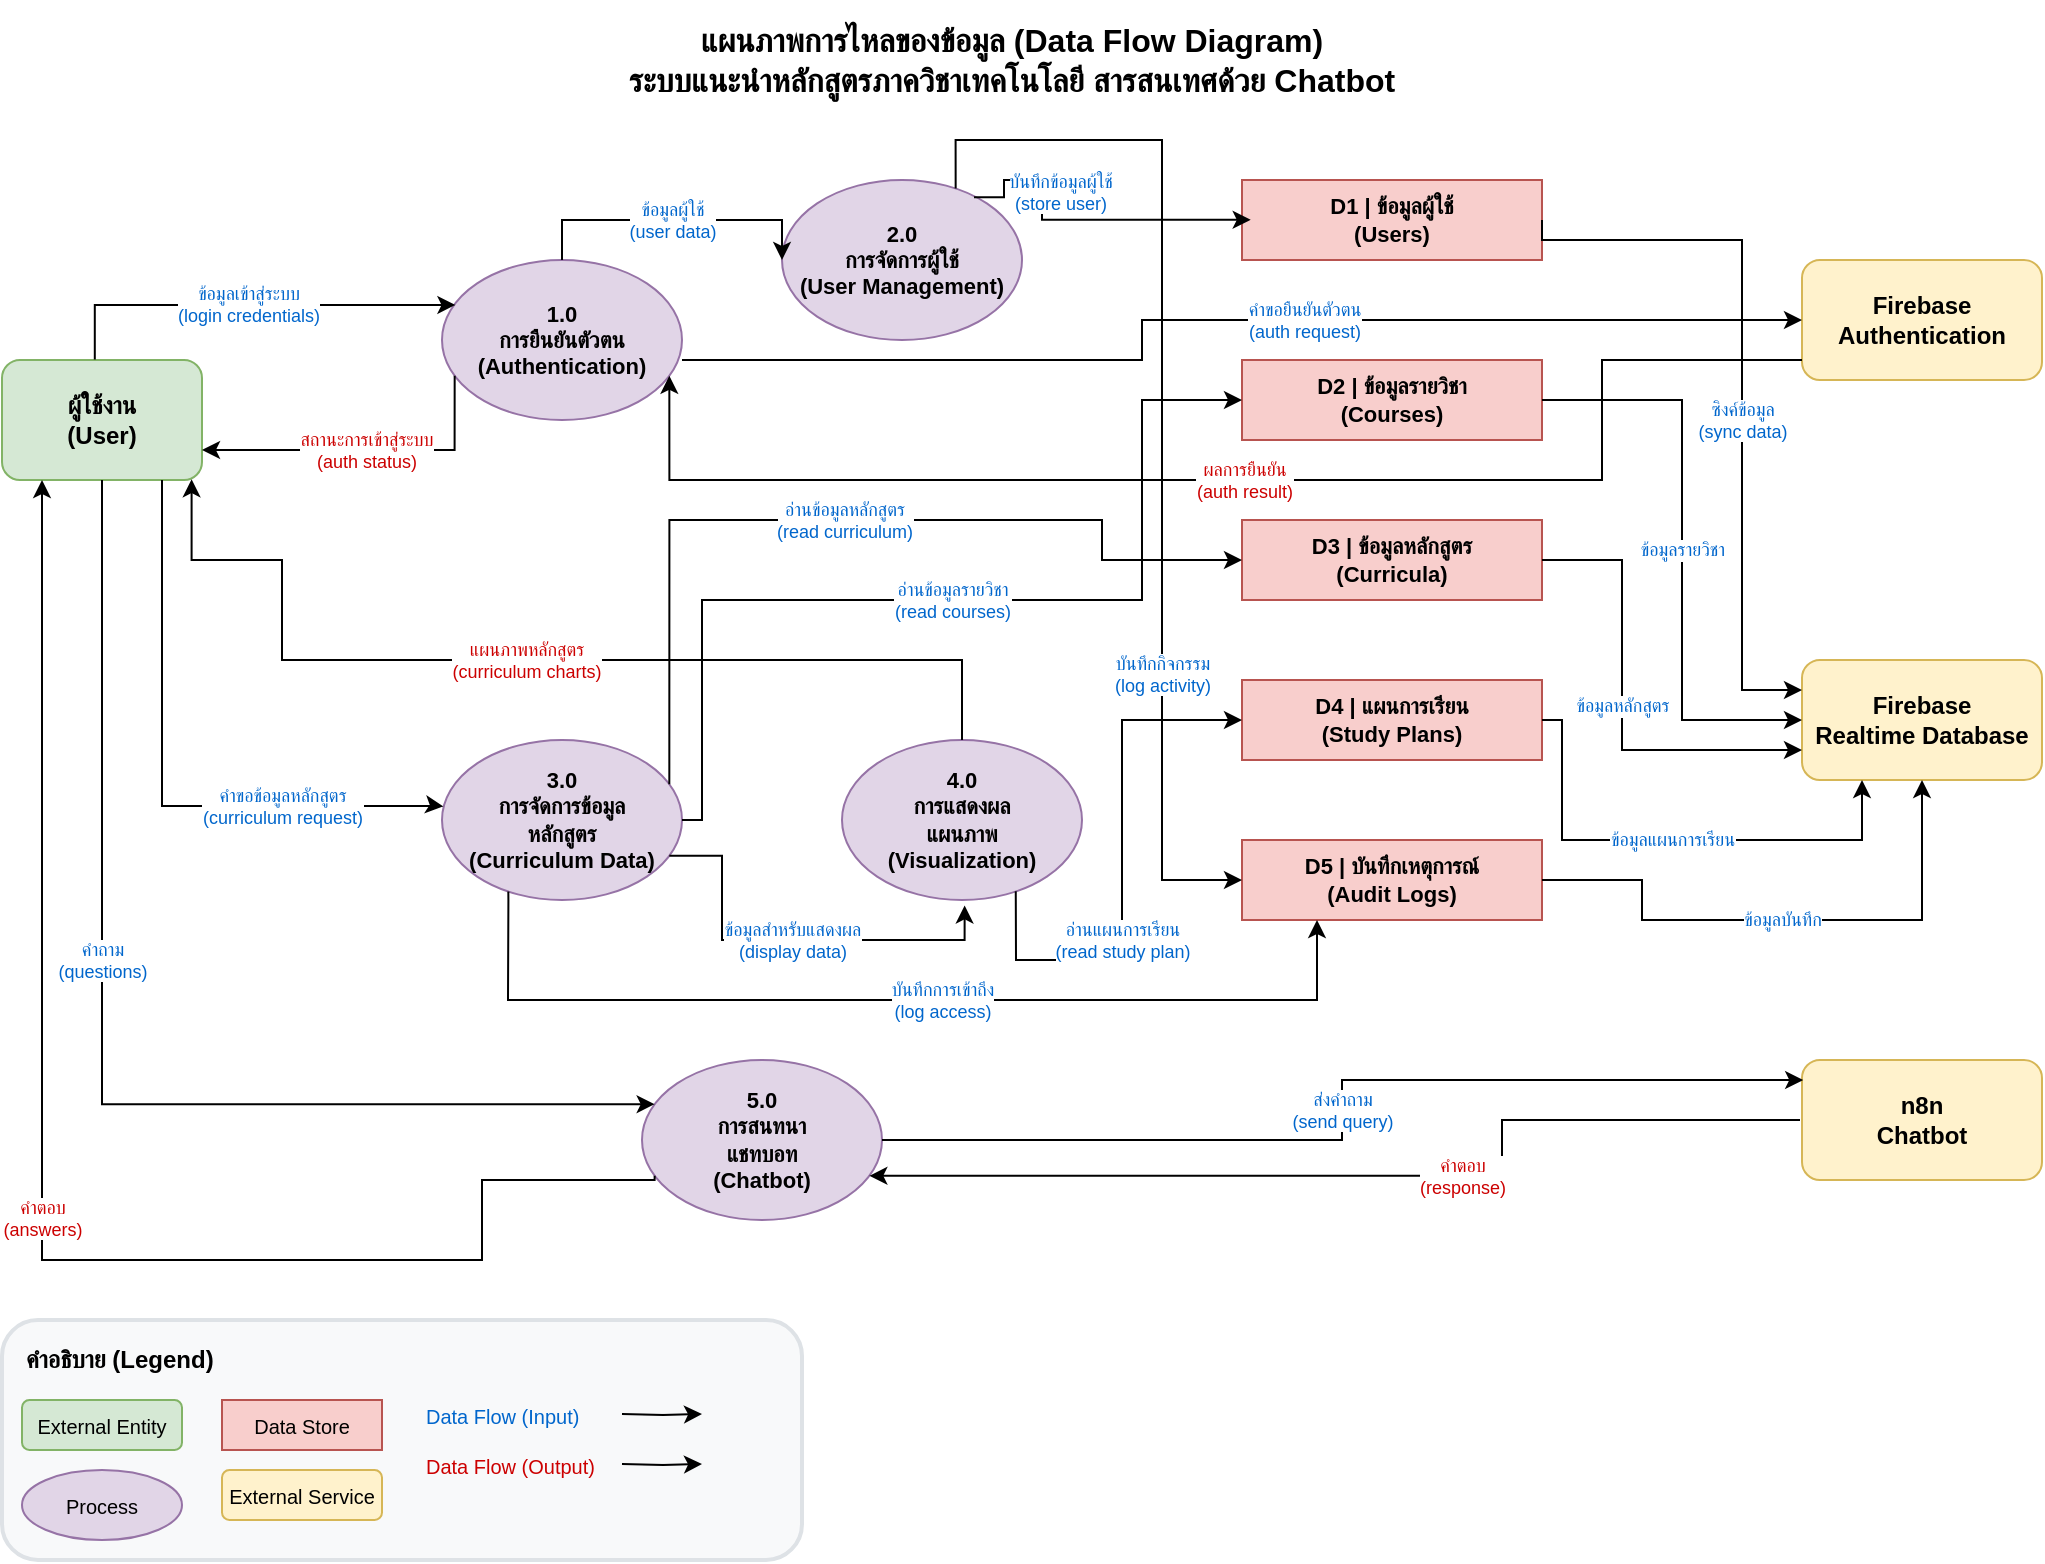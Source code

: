 <mxfile>
    <diagram name="Data Flow Diagram" id="data-flow-diagram">
        <mxGraphModel dx="1053" dy="403" grid="1" gridSize="10" guides="1" tooltips="1" connect="1" arrows="1" fold="1" page="1" pageScale="1" pageWidth="1169" pageHeight="827" math="0" shadow="0">
            <root>
                <mxCell id="0"/>
                <mxCell id="1" parent="0"/>
                <mxCell id="title" value="แผนภาพการไหลของข้อมูล (Data Flow Diagram)&lt;br&gt;ระบบแนะนำหลักสูตรภาควิชาเทคโนโลยี สารสนเทศด้วย Chatbot" style="text;html=1;strokeColor=none;fillColor=none;align=center;verticalAlign=middle;whiteSpace=wrap;rounded=0;fontSize=16;fontStyle=1;" parent="1" vertex="1">
                    <mxGeometry x="250" y="20" width="670" height="60" as="geometry"/>
                </mxCell>
                <mxCell id="user" value="ผู้ใช้งาน&#xa;(User)" style="rounded=1;whiteSpace=wrap;html=1;fillColor=#d5e8d4;strokeColor=#82b366;fontSize=12;fontStyle=1;" parent="1" vertex="1">
                    <mxGeometry x="80" y="200" width="100" height="60" as="geometry"/>
                </mxCell>
                <mxCell id="firebase-auth" value="Firebase&#xa;Authentication" style="rounded=1;whiteSpace=wrap;html=1;fillColor=#fff2cc;strokeColor=#d6b656;fontSize=12;fontStyle=1;" parent="1" vertex="1">
                    <mxGeometry x="980" y="150" width="120" height="60" as="geometry"/>
                </mxCell>
                <mxCell id="firebase-db" value="Firebase&#xa;Realtime Database" style="rounded=1;whiteSpace=wrap;html=1;fillColor=#fff2cc;strokeColor=#d6b656;fontSize=12;fontStyle=1;" parent="1" vertex="1">
                    <mxGeometry x="980" y="350" width="120" height="60" as="geometry"/>
                </mxCell>
                <mxCell id="n8n-chatbot" value="n8n&#xa;Chatbot" style="rounded=1;whiteSpace=wrap;html=1;fillColor=#fff2cc;strokeColor=#d6b656;fontSize=12;fontStyle=1;" parent="1" vertex="1">
                    <mxGeometry x="980" y="550" width="120" height="60" as="geometry"/>
                </mxCell>
                <mxCell id="auth-process" value="1.0&#xa;การยืนยันตัวตน&#xa;(Authentication)" style="ellipse;whiteSpace=wrap;html=1;fillColor=#e1d5e7;strokeColor=#9673a6;fontSize=11;fontStyle=1;" parent="1" vertex="1">
                    <mxGeometry x="300" y="150" width="120" height="80" as="geometry"/>
                </mxCell>
                <mxCell id="user-mgmt-process" value="2.0&#xa;การจัดการผู้ใช้&#xa;(User Management)" style="ellipse;whiteSpace=wrap;html=1;fillColor=#e1d5e7;strokeColor=#9673a6;fontSize=11;fontStyle=1;" parent="1" vertex="1">
                    <mxGeometry x="470" y="110" width="120" height="80" as="geometry"/>
                </mxCell>
                <mxCell id="curriculum-process" value="3.0&#xa;การจัดการข้อมูล&#xa;หลักสูตร&#xa;(Curriculum Data)" style="ellipse;whiteSpace=wrap;html=1;fillColor=#e1d5e7;strokeColor=#9673a6;fontSize=11;fontStyle=1;" parent="1" vertex="1">
                    <mxGeometry x="300" y="390" width="120" height="80" as="geometry"/>
                </mxCell>
                <mxCell id="visualization-process" value="4.0&#xa;การแสดงผล&#xa;แผนภาพ&#xa;(Visualization)" style="ellipse;whiteSpace=wrap;html=1;fillColor=#e1d5e7;strokeColor=#9673a6;fontSize=11;fontStyle=1;" parent="1" vertex="1">
                    <mxGeometry x="500" y="390" width="120" height="80" as="geometry"/>
                </mxCell>
                <mxCell id="chatbot-process" value="5.0&#xa;การสนทนา&#xa;แชทบอท&#xa;(Chatbot)" style="ellipse;whiteSpace=wrap;html=1;fillColor=#e1d5e7;strokeColor=#9673a6;fontSize=11;fontStyle=1;" parent="1" vertex="1">
                    <mxGeometry x="400" y="550" width="120" height="80" as="geometry"/>
                </mxCell>
                <mxCell id="user-store" value="D1 | ข้อมูลผู้ใช้&#xa;(Users)" style="rounded=0;whiteSpace=wrap;html=1;fillColor=#f8cecc;strokeColor=#b85450;fontSize=11;fontStyle=1;" parent="1" vertex="1">
                    <mxGeometry x="700" y="110" width="150" height="40" as="geometry"/>
                </mxCell>
                <mxCell id="course-store" value="D2 | ข้อมูลรายวิชา&#xa;(Courses)" style="rounded=0;whiteSpace=wrap;html=1;fillColor=#f8cecc;strokeColor=#b85450;fontSize=11;fontStyle=1;" parent="1" vertex="1">
                    <mxGeometry x="700" y="200" width="150" height="40" as="geometry"/>
                </mxCell>
                <mxCell id="curriculum-store" value="D3 | ข้อมูลหลักสูตร&#xa;(Curricula)" style="rounded=0;whiteSpace=wrap;html=1;fillColor=#f8cecc;strokeColor=#b85450;fontSize=11;fontStyle=1;" parent="1" vertex="1">
                    <mxGeometry x="700" y="280" width="150" height="40" as="geometry"/>
                </mxCell>
                <mxCell id="studyplan-store" value="D4 | แผนการเรียน&#xa;(Study Plans)" style="rounded=0;whiteSpace=wrap;html=1;fillColor=#f8cecc;strokeColor=#b85450;fontSize=11;fontStyle=1;" parent="1" vertex="1">
                    <mxGeometry x="700" y="360" width="150" height="40" as="geometry"/>
                </mxCell>
                <mxCell id="audit-store" value="D5 | บันทึกเหตุการณ์&#xa;(Audit Logs)" style="rounded=0;whiteSpace=wrap;html=1;fillColor=#f8cecc;strokeColor=#b85450;fontSize=11;fontStyle=1;" parent="1" vertex="1">
                    <mxGeometry x="700" y="440" width="150" height="40" as="geometry"/>
                </mxCell>
                <mxCell id="flow1" value="ข้อมูลเข้าสู่ระบบ&#xa;(login credentials)" style="edgeStyle=orthogonalEdgeStyle;rounded=0;orthogonalLoop=1;jettySize=auto;html=1;exitX=0.464;exitY=-0.004;exitDx=0;exitDy=0;entryX=0.056;entryY=0.281;entryDx=0;entryDy=0;fontSize=9;fontColor=#0066CC;exitPerimeter=0;entryPerimeter=0;" parent="1" source="user" target="auth-process" edge="1">
                    <mxGeometry relative="1" as="geometry">
                        <Array as="points">
                            <mxPoint x="126" y="173"/>
                        </Array>
                    </mxGeometry>
                </mxCell>
                <mxCell id="flow2" value="สถานะการเข้าสู่ระบบ&#xa;(auth status)" style="edgeStyle=orthogonalEdgeStyle;rounded=0;orthogonalLoop=1;jettySize=auto;html=1;exitX=0;exitY=0.75;exitDx=0;exitDy=0;entryX=1;entryY=0.75;entryDx=0;entryDy=0;fontSize=9;fontColor=#CC0000;" parent="1" source="auth-process" target="user" edge="1">
                    <mxGeometry relative="1" as="geometry">
                        <Array as="points">
                            <mxPoint x="306" y="245"/>
                        </Array>
                    </mxGeometry>
                </mxCell>
                <mxCell id="flow3" value="คำขอยืนยันตัวตน&#xa;(auth request)" style="edgeStyle=orthogonalEdgeStyle;rounded=0;orthogonalLoop=1;jettySize=auto;html=1;entryX=0;entryY=0.5;entryDx=0;entryDy=0;fontSize=9;fontColor=#0066CC;exitX=1;exitY=0.625;exitDx=0;exitDy=0;exitPerimeter=0;" parent="1" source="auth-process" target="firebase-auth" edge="1">
                    <mxGeometry x="0.141" relative="1" as="geometry">
                        <Array as="points">
                            <mxPoint x="650" y="200"/>
                            <mxPoint x="650" y="180"/>
                        </Array>
                        <mxPoint x="420" y="190" as="sourcePoint"/>
                        <mxPoint as="offset"/>
                    </mxGeometry>
                </mxCell>
                <mxCell id="flow4" value="ผลการยืนยัน&#xa;(auth result)" style="edgeStyle=orthogonalEdgeStyle;rounded=0;orthogonalLoop=1;jettySize=auto;html=1;entryX=1;entryY=0.75;entryDx=0;entryDy=0;fontSize=9;fontColor=#CC0000;" parent="1" target="auth-process" edge="1">
                    <mxGeometry relative="1" as="geometry">
                        <Array as="points">
                            <mxPoint x="980" y="200"/>
                            <mxPoint x="880" y="200"/>
                            <mxPoint x="880" y="260"/>
                            <mxPoint x="414" y="260"/>
                        </Array>
                        <mxPoint x="980" y="200" as="sourcePoint"/>
                    </mxGeometry>
                </mxCell>
                <mxCell id="flow5" value="ข้อมูลผู้ใช้&#xa;(user data)" style="edgeStyle=orthogonalEdgeStyle;rounded=0;orthogonalLoop=1;jettySize=auto;html=1;exitX=0.5;exitY=0;exitDx=0;exitDy=0;entryX=0;entryY=0.5;entryDx=0;entryDy=0;fontSize=9;fontColor=#0066CC;" parent="1" source="auth-process" target="user-mgmt-process" edge="1">
                    <mxGeometry relative="1" as="geometry">
                        <Array as="points">
                            <mxPoint x="360" y="130"/>
                        </Array>
                    </mxGeometry>
                </mxCell>
                <mxCell id="flow6" value="บันทึกข้อมูลผู้ใช้&#xa;(store user)" style="edgeStyle=orthogonalEdgeStyle;rounded=0;orthogonalLoop=1;jettySize=auto;html=1;exitX=0.8;exitY=0.108;exitDx=0;exitDy=0;entryX=0.029;entryY=0.498;entryDx=0;entryDy=0;fontSize=9;fontColor=#0066CC;entryPerimeter=0;exitPerimeter=0;" parent="1" source="user-mgmt-process" target="user-store" edge="1">
                    <mxGeometry x="-0.573" y="-36" relative="1" as="geometry">
                        <Array as="points">
                            <mxPoint x="581" y="119"/>
                            <mxPoint x="581" y="110"/>
                            <mxPoint x="600" y="110"/>
                            <mxPoint x="600" y="130"/>
                        </Array>
                        <mxPoint x="16" y="-30" as="offset"/>
                    </mxGeometry>
                </mxCell>
                <mxCell id="flow7" value="ซิงค์ข้อมูล&#xa;(sync data)" style="edgeStyle=orthogonalEdgeStyle;rounded=0;orthogonalLoop=1;jettySize=auto;html=1;exitX=1;exitY=0.5;exitDx=0;exitDy=0;entryX=0;entryY=0.25;entryDx=0;entryDy=0;fontSize=9;fontColor=#0066CC;" parent="1" source="user-store" target="firebase-db" edge="1">
                    <mxGeometry x="0.096" relative="1" as="geometry">
                        <Array as="points">
                            <mxPoint x="850" y="140"/>
                            <mxPoint x="950" y="140"/>
                            <mxPoint x="950" y="365"/>
                        </Array>
                        <mxPoint as="offset"/>
                    </mxGeometry>
                </mxCell>
                <mxCell id="flow8" value="คำขอข้อมูลหลักสูตร&#xa;(curriculum request)" style="edgeStyle=orthogonalEdgeStyle;rounded=0;orthogonalLoop=1;jettySize=auto;html=1;entryX=0.006;entryY=0.415;entryDx=0;entryDy=0;fontSize=9;fontColor=#0066CC;entryPerimeter=0;" parent="1" target="curriculum-process" edge="1">
                    <mxGeometry x="0.468" relative="1" as="geometry">
                        <Array as="points">
                            <mxPoint x="160" y="423"/>
                            <mxPoint x="299" y="423"/>
                        </Array>
                        <mxPoint x="160" y="260" as="sourcePoint"/>
                        <mxPoint as="offset"/>
                    </mxGeometry>
                </mxCell>
                <mxCell id="flow9" value="อ่านข้อมูลหลักสูตร&#xa;(read curriculum)" style="edgeStyle=orthogonalEdgeStyle;rounded=0;orthogonalLoop=1;jettySize=auto;html=1;exitX=1;exitY=0.25;exitDx=0;exitDy=0;entryX=0;entryY=0.5;entryDx=0;entryDy=0;fontSize=9;fontColor=#0066CC;" parent="1" source="curriculum-process" target="curriculum-store" edge="1">
                    <mxGeometry relative="1" as="geometry">
                        <Array as="points">
                            <mxPoint x="414" y="280"/>
                            <mxPoint x="630" y="280"/>
                            <mxPoint x="630" y="300"/>
                        </Array>
                    </mxGeometry>
                </mxCell>
                <mxCell id="flow10" value="อ่านข้อมูลรายวิชา&#xa;(read courses)" style="edgeStyle=orthogonalEdgeStyle;rounded=0;orthogonalLoop=1;jettySize=auto;html=1;exitX=1;exitY=0.5;exitDx=0;exitDy=0;entryX=0;entryY=0.5;entryDx=0;entryDy=0;fontSize=9;fontColor=#0066CC;" parent="1" source="curriculum-process" target="course-store" edge="1">
                    <mxGeometry relative="1" as="geometry">
                        <Array as="points">
                            <mxPoint x="430" y="430"/>
                            <mxPoint x="430" y="320"/>
                            <mxPoint x="650" y="320"/>
                            <mxPoint x="650" y="220"/>
                        </Array>
                    </mxGeometry>
                </mxCell>
                <mxCell id="flow11" value="ข้อมูลสำหรับแสดงผล&#xa;(display data)" style="edgeStyle=orthogonalEdgeStyle;rounded=0;orthogonalLoop=1;jettySize=auto;html=1;exitX=1;exitY=0.75;exitDx=0;exitDy=0;fontSize=9;fontColor=#0066CC;entryX=0.511;entryY=1.034;entryDx=0;entryDy=0;entryPerimeter=0;" parent="1" source="curriculum-process" target="visualization-process" edge="1">
                    <mxGeometry x="-0.003" relative="1" as="geometry">
                        <mxPoint x="560" y="500" as="targetPoint"/>
                        <Array as="points">
                            <mxPoint x="440" y="448"/>
                            <mxPoint x="440" y="490"/>
                            <mxPoint x="561" y="490"/>
                        </Array>
                        <mxPoint as="offset"/>
                    </mxGeometry>
                </mxCell>
                <mxCell id="flow12" value="แผนภาพหลักสูตร&#xa;(curriculum charts)" style="edgeStyle=orthogonalEdgeStyle;rounded=0;orthogonalLoop=1;jettySize=auto;html=1;exitX=0.5;exitY=0;exitDx=0;exitDy=0;entryX=0.948;entryY=0.993;entryDx=0;entryDy=0;fontSize=9;fontColor=#CC0000;entryPerimeter=0;" parent="1" source="visualization-process" target="user" edge="1">
                    <mxGeometry relative="1" as="geometry">
                        <Array as="points">
                            <mxPoint x="560" y="350"/>
                            <mxPoint x="220" y="350"/>
                            <mxPoint x="220" y="300"/>
                            <mxPoint x="175" y="300"/>
                        </Array>
                    </mxGeometry>
                </mxCell>
                <mxCell id="flow13" value="คำถาม&#xa;(questions)" style="edgeStyle=orthogonalEdgeStyle;rounded=0;orthogonalLoop=1;jettySize=auto;html=1;entryX=0;entryY=0.25;entryDx=0;entryDy=0;fontSize=9;fontColor=#0066CC;exitX=0.5;exitY=1;exitDx=0;exitDy=0;" parent="1" source="user" target="chatbot-process" edge="1">
                    <mxGeometry x="-0.184" relative="1" as="geometry">
                        <Array as="points">
                            <mxPoint x="130" y="572"/>
                        </Array>
                        <mxPoint x="150" y="260" as="sourcePoint"/>
                        <mxPoint as="offset"/>
                    </mxGeometry>
                </mxCell>
                <mxCell id="flow14" value="ส่งคำถาม&#xa;(send query)" style="edgeStyle=orthogonalEdgeStyle;rounded=0;orthogonalLoop=1;jettySize=auto;html=1;exitX=1;exitY=0.5;exitDx=0;exitDy=0;entryX=0.005;entryY=0.17;entryDx=0;entryDy=0;fontSize=9;fontColor=#0066CC;entryPerimeter=0;" parent="1" source="chatbot-process" target="n8n-chatbot" edge="1">
                    <mxGeometry relative="1" as="geometry">
                        <Array as="points">
                            <mxPoint x="750" y="590"/>
                            <mxPoint x="750" y="560"/>
                            <mxPoint x="981" y="560"/>
                        </Array>
                    </mxGeometry>
                </mxCell>
                <mxCell id="flow15" value="คำตอบ&#xa;(response)" style="edgeStyle=orthogonalEdgeStyle;rounded=0;orthogonalLoop=1;jettySize=auto;html=1;entryX=1;entryY=0.75;entryDx=0;entryDy=0;fontSize=9;fontColor=#CC0000;" parent="1" target="chatbot-process" edge="1">
                    <mxGeometry x="-0.202" relative="1" as="geometry">
                        <mxPoint x="979" y="580" as="sourcePoint"/>
                        <Array as="points">
                            <mxPoint x="830" y="580"/>
                            <mxPoint x="830" y="608"/>
                        </Array>
                        <mxPoint as="offset"/>
                    </mxGeometry>
                </mxCell>
                <mxCell id="flow16" value="คำตอบ&#xa;(answers)" style="edgeStyle=orthogonalEdgeStyle;rounded=0;orthogonalLoop=1;jettySize=auto;html=1;exitX=0;exitY=0.75;exitDx=0;exitDy=0;fontSize=9;fontColor=#CC0000;" parent="1" source="chatbot-process" edge="1">
                    <mxGeometry relative="1" as="geometry">
                        <Array as="points">
                            <mxPoint x="406" y="610"/>
                            <mxPoint x="320" y="610"/>
                            <mxPoint x="320" y="650"/>
                            <mxPoint x="100" y="650"/>
                            <mxPoint x="100" y="260"/>
                        </Array>
                        <mxPoint x="100" y="260" as="targetPoint"/>
                    </mxGeometry>
                </mxCell>
                <mxCell id="flow17" value="ข้อมูลรายวิชา" style="edgeStyle=orthogonalEdgeStyle;rounded=0;orthogonalLoop=1;jettySize=auto;html=1;exitX=1;exitY=0.5;exitDx=0;exitDy=0;entryX=0;entryY=0.5;entryDx=0;entryDy=0;fontSize=9;fontColor=#0066CC;" parent="1" source="course-store" target="firebase-db" edge="1">
                    <mxGeometry relative="1" as="geometry">
                        <Array as="points">
                            <mxPoint x="920" y="220"/>
                            <mxPoint x="920" y="380"/>
                        </Array>
                    </mxGeometry>
                </mxCell>
                <mxCell id="flow18" value="ข้อมูลหลักสูตร" style="edgeStyle=orthogonalEdgeStyle;rounded=0;orthogonalLoop=1;jettySize=auto;html=1;exitX=1;exitY=0.5;exitDx=0;exitDy=0;entryX=0;entryY=0.75;entryDx=0;entryDy=0;fontSize=9;fontColor=#0066CC;" parent="1" source="curriculum-store" target="firebase-db" edge="1">
                    <mxGeometry relative="1" as="geometry">
                        <Array as="points">
                            <mxPoint x="890" y="300"/>
                            <mxPoint x="890" y="395"/>
                        </Array>
                    </mxGeometry>
                </mxCell>
                <mxCell id="flow19" value="อ่านแผนการเรียน&#xa;(read study plan)" style="edgeStyle=orthogonalEdgeStyle;rounded=0;orthogonalLoop=1;jettySize=auto;html=1;exitX=0.724;exitY=0.946;exitDx=0;exitDy=0;entryX=0;entryY=0.5;entryDx=0;entryDy=0;fontSize=9;fontColor=#0066CC;exitPerimeter=0;" parent="1" source="visualization-process" target="studyplan-store" edge="1">
                    <mxGeometry x="-0.271" relative="1" as="geometry">
                        <Array as="points">
                            <mxPoint x="587" y="470"/>
                            <mxPoint x="587" y="470"/>
                            <mxPoint x="587" y="500"/>
                            <mxPoint x="640" y="500"/>
                            <mxPoint x="640" y="380"/>
                        </Array>
                        <mxPoint as="offset"/>
                    </mxGeometry>
                </mxCell>
                <mxCell id="flow20" value="ข้อมูลแผนการเรียน" style="edgeStyle=orthogonalEdgeStyle;rounded=0;orthogonalLoop=1;jettySize=auto;html=1;exitX=1;exitY=0.5;exitDx=0;exitDy=0;entryX=0.25;entryY=1;entryDx=0;entryDy=0;fontSize=9;fontColor=#0066CC;" parent="1" source="studyplan-store" target="firebase-db" edge="1">
                    <mxGeometry relative="1" as="geometry">
                        <Array as="points">
                            <mxPoint x="860" y="380"/>
                            <mxPoint x="860" y="440"/>
                            <mxPoint x="1010" y="440"/>
                        </Array>
                    </mxGeometry>
                </mxCell>
                <mxCell id="flow21" value="บันทึกกิจกรรม&#xa;(log activity)" style="edgeStyle=orthogonalEdgeStyle;rounded=0;orthogonalLoop=1;jettySize=auto;html=1;exitX=0.75;exitY=0;exitDx=0;exitDy=0;entryX=0;entryY=0.5;entryDx=0;entryDy=0;fontSize=9;fontColor=#0066CC;" parent="1" source="user-mgmt-process" target="audit-store" edge="1">
                    <mxGeometry x="0.469" relative="1" as="geometry">
                        <Array as="points">
                            <mxPoint x="557" y="90"/>
                            <mxPoint x="660" y="90"/>
                            <mxPoint x="660" y="460"/>
                        </Array>
                        <mxPoint as="offset"/>
                    </mxGeometry>
                </mxCell>
                <mxCell id="flow22" value="บันทึกการเข้าถึง&#xa;(log access)" style="edgeStyle=orthogonalEdgeStyle;rounded=0;orthogonalLoop=1;jettySize=auto;html=1;exitX=0.25;exitY=1;exitDx=0;exitDy=0;entryX=0.25;entryY=1;entryDx=0;entryDy=0;fontSize=9;fontColor=#0066CC;" parent="1" source="curriculum-process" target="audit-store" edge="1">
                    <mxGeometry x="0.087" relative="1" as="geometry">
                        <Array as="points">
                            <mxPoint x="333" y="470"/>
                            <mxPoint x="333" y="470"/>
                            <mxPoint x="333" y="520"/>
                            <mxPoint x="738" y="520"/>
                        </Array>
                        <mxPoint as="offset"/>
                    </mxGeometry>
                </mxCell>
                <mxCell id="flow24" value="ข้อมูลบันทึก" style="edgeStyle=orthogonalEdgeStyle;rounded=0;orthogonalLoop=1;jettySize=auto;html=1;exitX=1;exitY=0.5;exitDx=0;exitDy=0;entryX=0.5;entryY=1;entryDx=0;entryDy=0;fontSize=9;fontColor=#0066CC;" parent="1" source="audit-store" target="firebase-db" edge="1">
                    <mxGeometry relative="1" as="geometry">
                        <Array as="points">
                            <mxPoint x="900" y="460"/>
                            <mxPoint x="900" y="480"/>
                            <mxPoint x="1040" y="480"/>
                        </Array>
                    </mxGeometry>
                </mxCell>
                <mxCell id="legend-bg" value="" style="rounded=1;whiteSpace=wrap;html=1;fillColor=#f8f9fa;strokeColor=#dee2e6;strokeWidth=2;" parent="1" vertex="1">
                    <mxGeometry x="80" y="680" width="400" height="120" as="geometry"/>
                </mxCell>
                <mxCell id="legend-title" value="คำอธิบาย (Legend)" style="text;html=1;strokeColor=none;fillColor=none;align=left;verticalAlign=middle;whiteSpace=wrap;rounded=0;fontSize=12;fontStyle=1;" parent="1" vertex="1">
                    <mxGeometry x="90" y="690" width="120" height="20" as="geometry"/>
                </mxCell>
                <mxCell id="legend-entity" value="External Entity" style="rounded=1;whiteSpace=wrap;html=1;fillColor=#d5e8d4;strokeColor=#82b366;fontSize=10;" parent="1" vertex="1">
                    <mxGeometry x="90" y="720" width="80" height="25" as="geometry"/>
                </mxCell>
                <mxCell id="legend-process" value="Process" style="ellipse;whiteSpace=wrap;html=1;fillColor=#e1d5e7;strokeColor=#9673a6;fontSize=10;" parent="1" vertex="1">
                    <mxGeometry x="90" y="755" width="80" height="35" as="geometry"/>
                </mxCell>
                <mxCell id="legend-datastore" value="Data Store" style="rounded=0;whiteSpace=wrap;html=1;fillColor=#f8cecc;strokeColor=#b85450;fontSize=10;" parent="1" vertex="1">
                    <mxGeometry x="190" y="720" width="80" height="25" as="geometry"/>
                </mxCell>
                <mxCell id="legend-external-service" value="External Service" style="rounded=1;whiteSpace=wrap;html=1;fillColor=#fff2cc;strokeColor=#d6b656;fontSize=10;" parent="1" vertex="1">
                    <mxGeometry x="190" y="755" width="80" height="25" as="geometry"/>
                </mxCell>
                <mxCell id="legend-input-flow" value="Data Flow (Input)" style="text;html=1;strokeColor=none;fillColor=none;align=left;verticalAlign=middle;whiteSpace=wrap;rounded=0;fontSize=10;fontColor=#0066CC;" parent="1" vertex="1">
                    <mxGeometry x="290" y="720" width="100" height="15" as="geometry"/>
                </mxCell>
                <mxCell id="legend-output-flow" value="Data Flow (Output)" style="text;html=1;strokeColor=none;fillColor=none;align=left;verticalAlign=middle;whiteSpace=wrap;rounded=0;fontSize=10;fontColor=#CC0000;" parent="1" vertex="1">
                    <mxGeometry x="290" y="745" width="100" height="15" as="geometry"/>
                </mxCell>
                <mxCell id="legend-arrow1" value="" style="edgeStyle=orthogonalEdgeStyle;rounded=0;orthogonalLoop=1;jettySize=auto;html=1;fontSize=10;fontColor=#0066CC;" parent="1" edge="1">
                    <mxGeometry relative="1" as="geometry">
                        <mxPoint x="390" y="727" as="sourcePoint"/>
                        <mxPoint x="430" y="727" as="targetPoint"/>
                    </mxGeometry>
                </mxCell>
                <mxCell id="legend-arrow2" value="" style="edgeStyle=orthogonalEdgeStyle;rounded=0;orthogonalLoop=1;jettySize=auto;html=1;fontSize=10;fontColor=#CC0000;" parent="1" edge="1">
                    <mxGeometry relative="1" as="geometry">
                        <mxPoint x="390" y="752" as="sourcePoint"/>
                        <mxPoint x="430" y="752" as="targetPoint"/>
                    </mxGeometry>
                </mxCell>
            </root>
        </mxGraphModel>
    </diagram>
</mxfile>
